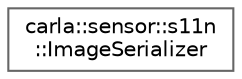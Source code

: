 digraph "类继承关系图"
{
 // INTERACTIVE_SVG=YES
 // LATEX_PDF_SIZE
  bgcolor="transparent";
  edge [fontname=Helvetica,fontsize=10,labelfontname=Helvetica,labelfontsize=10];
  node [fontname=Helvetica,fontsize=10,shape=box,height=0.2,width=0.4];
  rankdir="LR";
  Node0 [id="Node000000",label="carla::sensor::s11n\l::ImageSerializer",height=0.2,width=0.4,color="grey40", fillcolor="white", style="filled",URL="$db/dba/classcarla_1_1sensor_1_1s11n_1_1ImageSerializer.html",tooltip="Serializes image buffers generated by camera sensors."];
}
